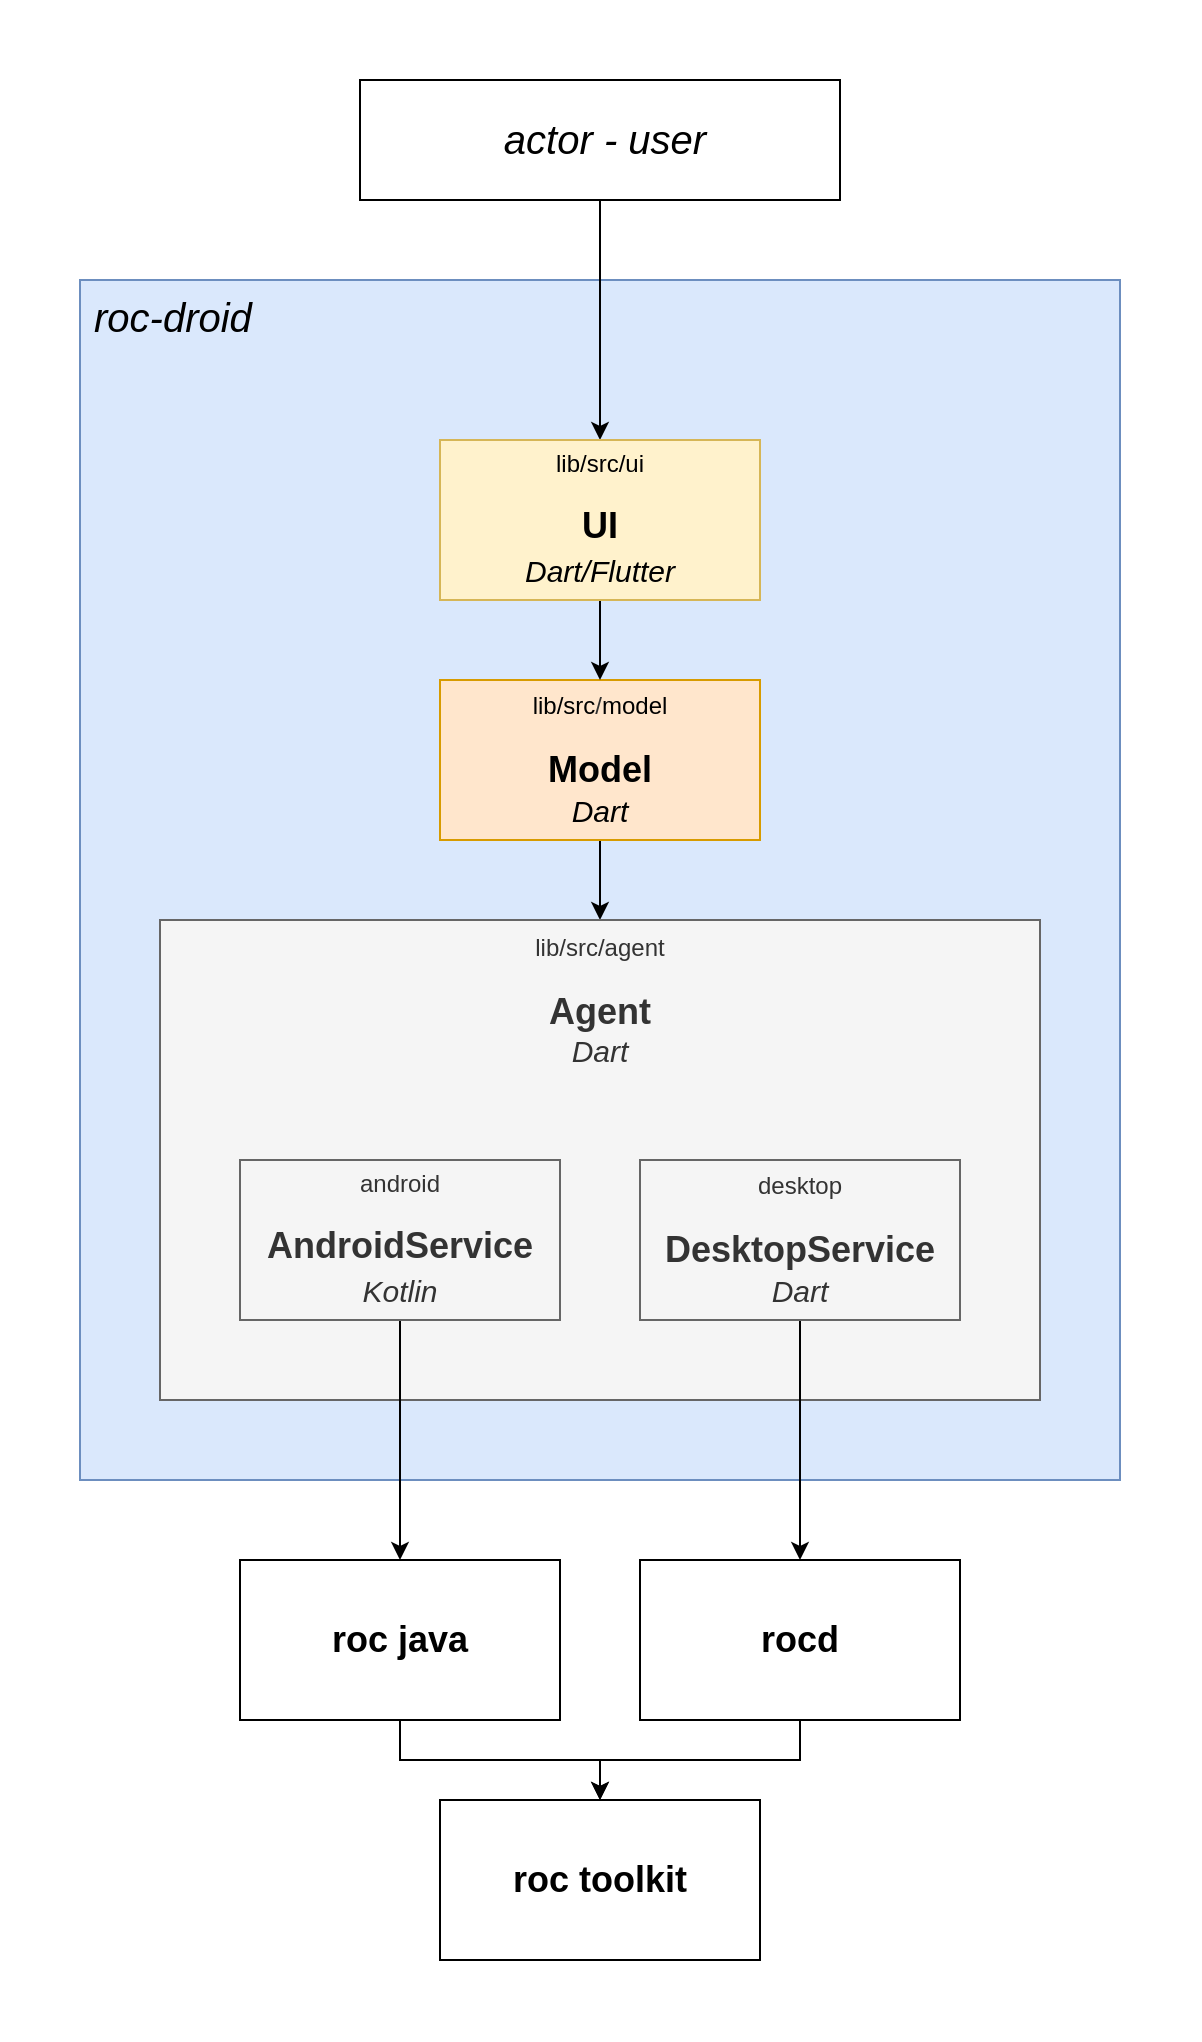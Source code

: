<mxfile version="24.6.4" type="device">
  <diagram name="Page-1" id="FpxihZ_6d4zAmAwfRXNb">
    <mxGraphModel dx="1703" dy="1030" grid="1" gridSize="10" guides="1" tooltips="1" connect="1" arrows="1" fold="1" page="1" pageScale="1" pageWidth="850" pageHeight="1100" math="0" shadow="0">
      <root>
        <mxCell id="0" />
        <mxCell id="1" parent="0" />
        <mxCell id="LaIEUkzgk_zu4MasXt5y-42" value="" style="rounded=0;whiteSpace=wrap;html=1;strokeColor=none;" parent="1" vertex="1">
          <mxGeometry x="40" y="40" width="600" height="1020" as="geometry" />
        </mxCell>
        <mxCell id="LaIEUkzgk_zu4MasXt5y-19" value="&lt;font style=&quot;font-size: 20px;&quot;&gt;roc-droid&lt;/font&gt;" style="rounded=0;whiteSpace=wrap;html=1;align=left;horizontal=1;verticalAlign=top;fontSize=17;fontStyle=2;spacingLeft=5;fillColor=#dae8fc;strokeColor=#6c8ebf;" parent="1" vertex="1">
          <mxGeometry x="80" y="180" width="520" height="600" as="geometry" />
        </mxCell>
        <mxCell id="LaIEUkzgk_zu4MasXt5y-31" style="edgeStyle=orthogonalEdgeStyle;rounded=0;orthogonalLoop=1;jettySize=auto;html=1;" parent="1" source="LaIEUkzgk_zu4MasXt5y-24" target="LaIEUkzgk_zu4MasXt5y-22" edge="1">
          <mxGeometry relative="1" as="geometry">
            <Array as="points">
              <mxPoint x="340" y="170" />
              <mxPoint x="340" y="170" />
            </Array>
          </mxGeometry>
        </mxCell>
        <mxCell id="LaIEUkzgk_zu4MasXt5y-24" value="&lt;font style=&quot;font-size: 20px;&quot;&gt;actor - user&lt;/font&gt;" style="rounded=0;whiteSpace=wrap;html=1;align=center;horizontal=1;verticalAlign=middle;fontSize=17;fontStyle=2;spacingLeft=5;" parent="1" vertex="1">
          <mxGeometry x="220" y="80" width="240" height="60" as="geometry" />
        </mxCell>
        <mxCell id="LaIEUkzgk_zu4MasXt5y-29" style="edgeStyle=orthogonalEdgeStyle;rounded=0;orthogonalLoop=1;jettySize=auto;html=1;" parent="1" source="LaIEUkzgk_zu4MasXt5y-21" target="LaIEUkzgk_zu4MasXt5y-28" edge="1">
          <mxGeometry relative="1" as="geometry" />
        </mxCell>
        <mxCell id="LaIEUkzgk_zu4MasXt5y-21" value="lib/src&lt;span style=&quot;color: rgb(51, 51, 51);&quot;&gt;/&lt;/span&gt;model&lt;br&gt;&lt;br&gt;&lt;font style=&quot;&quot;&gt;&lt;b style=&quot;font-size: 18px;&quot;&gt;Model&lt;/b&gt;&lt;br&gt;&lt;font size=&quot;1&quot; style=&quot;&quot;&gt;&lt;i style=&quot;font-size: 15px;&quot;&gt;Dart&lt;/i&gt;&lt;/font&gt;&lt;br&gt;&lt;/font&gt;" style="html=1;whiteSpace=wrap;fillColor=#ffe6cc;strokeColor=#d79b00;" parent="1" vertex="1">
          <mxGeometry x="260" y="380" width="160" height="80" as="geometry" />
        </mxCell>
        <mxCell id="LaIEUkzgk_zu4MasXt5y-23" style="edgeStyle=orthogonalEdgeStyle;rounded=0;orthogonalLoop=1;jettySize=auto;html=1;" parent="1" source="LaIEUkzgk_zu4MasXt5y-22" target="LaIEUkzgk_zu4MasXt5y-21" edge="1">
          <mxGeometry relative="1" as="geometry" />
        </mxCell>
        <mxCell id="LaIEUkzgk_zu4MasXt5y-22" value="lib/src/ui&lt;br&gt;&lt;br&gt;&lt;b&gt;&lt;font style=&quot;font-size: 18px;&quot;&gt;UI&lt;br&gt;&lt;/font&gt;&lt;/b&gt;&lt;i style=&quot;border-color: var(--border-color); font-size: 15px;&quot;&gt;Dart/Flutter&lt;/i&gt;&lt;b&gt;&lt;font style=&quot;font-size: 18px;&quot;&gt;&lt;br&gt;&lt;/font&gt;&lt;/b&gt;" style="html=1;whiteSpace=wrap;fillColor=#fff2cc;strokeColor=#d6b656;" parent="1" vertex="1">
          <mxGeometry x="260" y="260" width="160" height="80" as="geometry" />
        </mxCell>
        <mxCell id="LaIEUkzgk_zu4MasXt5y-28" value="lib/src/agent&lt;br&gt;&lt;br&gt;&lt;font style=&quot;&quot;&gt;&lt;span style=&quot;font-size: 18px;&quot;&gt;&lt;b&gt;Agent&lt;/b&gt;&lt;/span&gt;&lt;br&gt;&lt;font size=&quot;1&quot; style=&quot;&quot;&gt;&lt;i style=&quot;font-size: 15px;&quot;&gt;Dart&lt;/i&gt;&lt;/font&gt;&lt;br&gt;&lt;/font&gt;" style="html=1;whiteSpace=wrap;fillColor=#f5f5f5;strokeColor=#666666;fontColor=#333333;verticalAlign=top;" parent="1" vertex="1">
          <mxGeometry x="120" y="500" width="440" height="240" as="geometry" />
        </mxCell>
        <mxCell id="LaIEUkzgk_zu4MasXt5y-37" style="edgeStyle=orthogonalEdgeStyle;rounded=0;orthogonalLoop=1;jettySize=auto;html=1;" parent="1" source="LaIEUkzgk_zu4MasXt5y-32" target="LaIEUkzgk_zu4MasXt5y-35" edge="1">
          <mxGeometry relative="1" as="geometry" />
        </mxCell>
        <mxCell id="LaIEUkzgk_zu4MasXt5y-32" value="android&lt;br&gt;&lt;br&gt;&lt;b&gt;&lt;font style=&quot;font-size: 18px;&quot;&gt;AndroidService&lt;br&gt;&lt;/font&gt;&lt;/b&gt;&lt;i style=&quot;border-color: var(--border-color); font-size: 15px;&quot;&gt;Kotlin&lt;/i&gt;&lt;b&gt;&lt;font style=&quot;font-size: 18px;&quot;&gt;&lt;br&gt;&lt;/font&gt;&lt;/b&gt;" style="html=1;whiteSpace=wrap;fillColor=#f5f5f5;strokeColor=#666666;fontColor=#333333;" parent="1" vertex="1">
          <mxGeometry x="160" y="620" width="160" height="80" as="geometry" />
        </mxCell>
        <mxCell id="LaIEUkzgk_zu4MasXt5y-38" style="edgeStyle=orthogonalEdgeStyle;rounded=0;orthogonalLoop=1;jettySize=auto;html=1;" parent="1" source="LaIEUkzgk_zu4MasXt5y-33" target="LaIEUkzgk_zu4MasXt5y-36" edge="1">
          <mxGeometry relative="1" as="geometry" />
        </mxCell>
        <mxCell id="LaIEUkzgk_zu4MasXt5y-33" value="desktop&lt;br&gt;&lt;br&gt;&lt;b&gt;&lt;font style=&quot;font-size: 18px;&quot;&gt;DesktopService&lt;br&gt;&lt;/font&gt;&lt;/b&gt;&lt;font style=&quot;font-size: 15px;&quot;&gt;&lt;i style=&quot;&quot;&gt;Dart&lt;/i&gt;&lt;/font&gt;" style="html=1;whiteSpace=wrap;fillColor=#f5f5f5;strokeColor=#666666;fontColor=#333333;" parent="1" vertex="1">
          <mxGeometry x="360" y="620" width="160" height="80" as="geometry" />
        </mxCell>
        <mxCell id="LaIEUkzgk_zu4MasXt5y-40" style="edgeStyle=orthogonalEdgeStyle;rounded=0;orthogonalLoop=1;jettySize=auto;html=1;" parent="1" source="LaIEUkzgk_zu4MasXt5y-35" target="LaIEUkzgk_zu4MasXt5y-39" edge="1">
          <mxGeometry relative="1" as="geometry" />
        </mxCell>
        <mxCell id="LaIEUkzgk_zu4MasXt5y-35" value="&lt;font style=&quot;&quot;&gt;&lt;b&gt;&lt;font style=&quot;font-size: 18px;&quot;&gt;roc java&lt;/font&gt;&lt;/b&gt;&lt;br&gt;&lt;/font&gt;" style="html=1;whiteSpace=wrap;" parent="1" vertex="1">
          <mxGeometry x="160" y="820" width="160" height="80" as="geometry" />
        </mxCell>
        <mxCell id="LaIEUkzgk_zu4MasXt5y-41" style="edgeStyle=orthogonalEdgeStyle;rounded=0;orthogonalLoop=1;jettySize=auto;html=1;" parent="1" source="LaIEUkzgk_zu4MasXt5y-36" target="LaIEUkzgk_zu4MasXt5y-39" edge="1">
          <mxGeometry relative="1" as="geometry" />
        </mxCell>
        <mxCell id="LaIEUkzgk_zu4MasXt5y-36" value="&lt;font style=&quot;&quot;&gt;&lt;b&gt;&lt;font style=&quot;font-size: 18px;&quot;&gt;rocd&lt;/font&gt;&lt;/b&gt;&lt;br&gt;&lt;/font&gt;" style="html=1;whiteSpace=wrap;" parent="1" vertex="1">
          <mxGeometry x="360" y="820" width="160" height="80" as="geometry" />
        </mxCell>
        <mxCell id="LaIEUkzgk_zu4MasXt5y-39" value="&lt;font style=&quot;&quot;&gt;&lt;span style=&quot;font-size: 18px;&quot;&gt;&lt;b&gt;roc toolkit&lt;/b&gt;&lt;/span&gt;&lt;br&gt;&lt;/font&gt;" style="html=1;whiteSpace=wrap;" parent="1" vertex="1">
          <mxGeometry x="260" y="940" width="160" height="80" as="geometry" />
        </mxCell>
      </root>
    </mxGraphModel>
  </diagram>
</mxfile>
